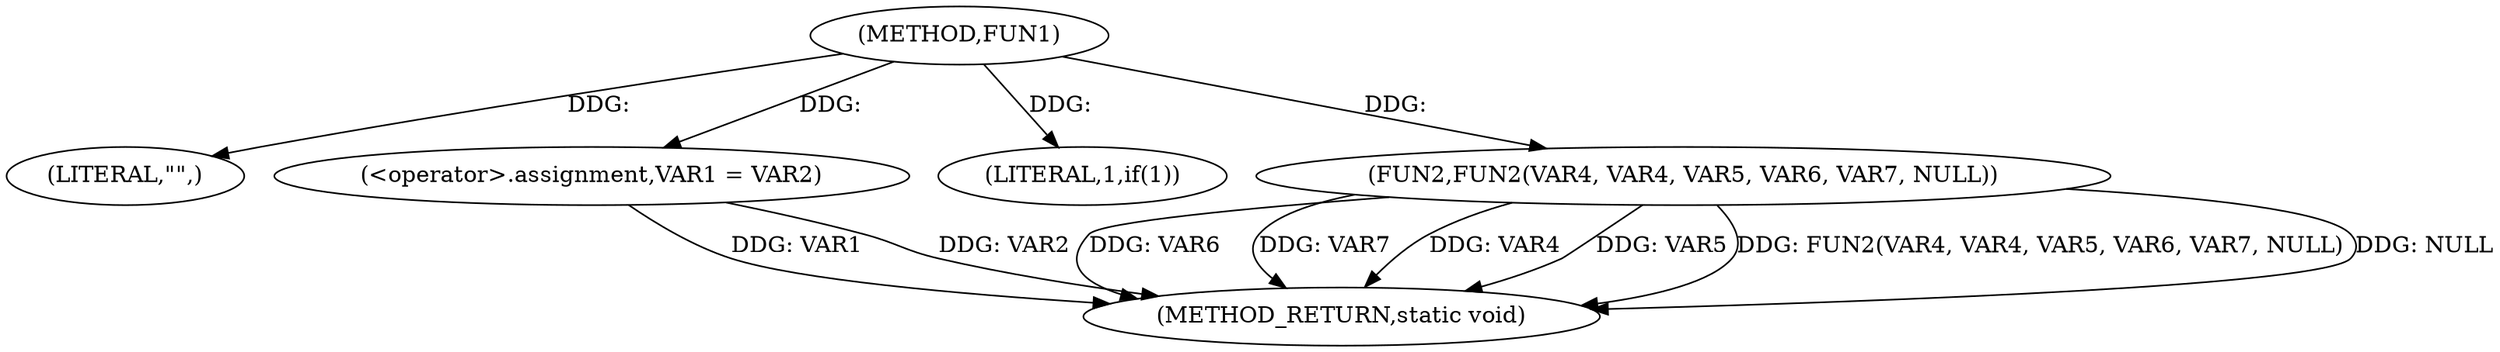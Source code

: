 digraph FUN1 {  
"1000100" [label = "(METHOD,FUN1)" ]
"1000117" [label = "(METHOD_RETURN,static void)" ]
"1000103" [label = "(LITERAL,\"\",)" ]
"1000104" [label = "(<operator>.assignment,VAR1 = VAR2)" ]
"1000108" [label = "(LITERAL,1,if(1))" ]
"1000110" [label = "(FUN2,FUN2(VAR4, VAR4, VAR5, VAR6, VAR7, NULL))" ]
  "1000104" -> "1000117"  [ label = "DDG: VAR1"] 
  "1000110" -> "1000117"  [ label = "DDG: VAR6"] 
  "1000110" -> "1000117"  [ label = "DDG: VAR7"] 
  "1000110" -> "1000117"  [ label = "DDG: VAR4"] 
  "1000104" -> "1000117"  [ label = "DDG: VAR2"] 
  "1000110" -> "1000117"  [ label = "DDG: VAR5"] 
  "1000110" -> "1000117"  [ label = "DDG: FUN2(VAR4, VAR4, VAR5, VAR6, VAR7, NULL)"] 
  "1000110" -> "1000117"  [ label = "DDG: NULL"] 
  "1000100" -> "1000103"  [ label = "DDG: "] 
  "1000100" -> "1000104"  [ label = "DDG: "] 
  "1000100" -> "1000108"  [ label = "DDG: "] 
  "1000100" -> "1000110"  [ label = "DDG: "] 
}
